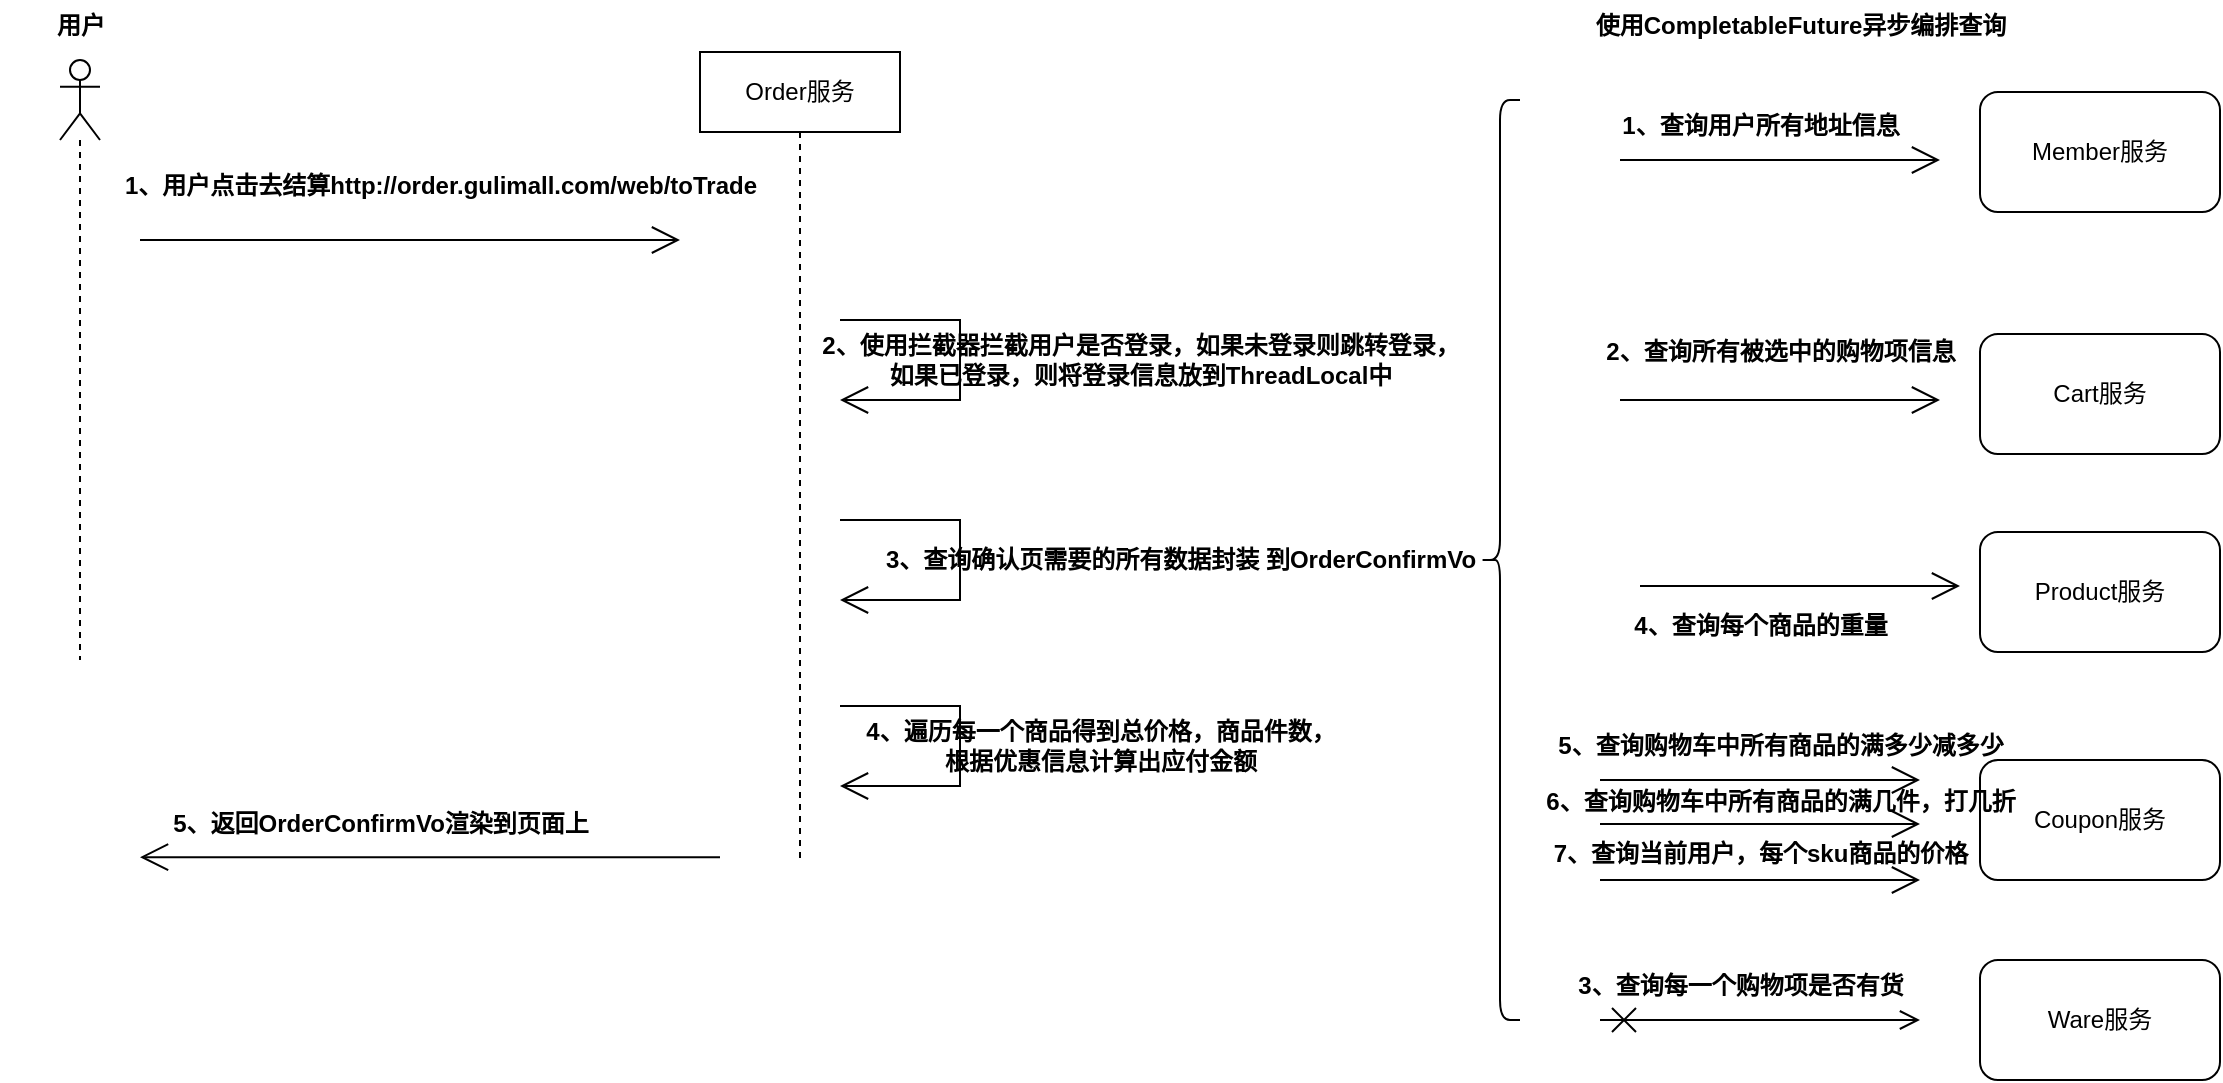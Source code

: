 <mxfile version="21.2.7" type="github">
  <diagram name="第 1 页" id="YLOmwFaMCDr4EGwbLzrM">
    <mxGraphModel dx="1338" dy="725" grid="1" gridSize="10" guides="1" tooltips="1" connect="1" arrows="1" fold="1" page="1" pageScale="1" pageWidth="827" pageHeight="1169" math="0" shadow="0">
      <root>
        <mxCell id="0" />
        <mxCell id="1" parent="0" />
        <mxCell id="1bGik7892AXWgwmreuPf-1" value="" style="shape=umlLifeline;perimeter=lifelinePerimeter;whiteSpace=wrap;html=1;container=1;dropTarget=0;collapsible=0;recursiveResize=0;outlineConnect=0;portConstraint=eastwest;newEdgeStyle={&quot;edgeStyle&quot;:&quot;elbowEdgeStyle&quot;,&quot;elbow&quot;:&quot;vertical&quot;,&quot;curved&quot;:0,&quot;rounded&quot;:0};participant=umlActor;" vertex="1" parent="1">
          <mxGeometry x="80" y="80" width="20" height="300" as="geometry" />
        </mxCell>
        <mxCell id="1bGik7892AXWgwmreuPf-3" value="用户" style="text;align=center;fontStyle=1;verticalAlign=middle;spacingLeft=3;spacingRight=3;strokeColor=none;rotatable=0;points=[[0,0.5],[1,0.5]];portConstraint=eastwest;html=1;" vertex="1" parent="1">
          <mxGeometry x="50" y="50" width="80" height="26" as="geometry" />
        </mxCell>
        <mxCell id="1bGik7892AXWgwmreuPf-4" value="Order服务" style="shape=umlLifeline;perimeter=lifelinePerimeter;whiteSpace=wrap;html=1;container=1;dropTarget=0;collapsible=0;recursiveResize=0;outlineConnect=0;portConstraint=eastwest;newEdgeStyle={&quot;edgeStyle&quot;:&quot;elbowEdgeStyle&quot;,&quot;elbow&quot;:&quot;vertical&quot;,&quot;curved&quot;:0,&quot;rounded&quot;:0};" vertex="1" parent="1">
          <mxGeometry x="400" y="76" width="100" height="404" as="geometry" />
        </mxCell>
        <mxCell id="1bGik7892AXWgwmreuPf-5" value="" style="endArrow=open;endFill=1;endSize=12;html=1;rounded=0;" edge="1" parent="1">
          <mxGeometry width="160" relative="1" as="geometry">
            <mxPoint x="120" y="170" as="sourcePoint" />
            <mxPoint x="390" y="170" as="targetPoint" />
          </mxGeometry>
        </mxCell>
        <mxCell id="1bGik7892AXWgwmreuPf-6" value="1、用户点击去结算http://order.gulimall.com/web/toTrade" style="text;align=center;fontStyle=1;verticalAlign=middle;spacingLeft=3;spacingRight=3;strokeColor=none;rotatable=0;points=[[0,0.5],[1,0.5]];portConstraint=eastwest;html=1;" vertex="1" parent="1">
          <mxGeometry x="230" y="130" width="80" height="26" as="geometry" />
        </mxCell>
        <mxCell id="1bGik7892AXWgwmreuPf-7" value="" style="endArrow=open;endFill=1;endSize=12;html=1;rounded=0;" edge="1" parent="1">
          <mxGeometry width="160" relative="1" as="geometry">
            <mxPoint x="470" y="210" as="sourcePoint" />
            <mxPoint x="470" y="250" as="targetPoint" />
            <Array as="points">
              <mxPoint x="530" y="210" />
              <mxPoint x="530" y="250" />
            </Array>
          </mxGeometry>
        </mxCell>
        <mxCell id="1bGik7892AXWgwmreuPf-11" value="" style="endArrow=open;endFill=1;endSize=12;html=1;rounded=0;" edge="1" parent="1">
          <mxGeometry width="160" relative="1" as="geometry">
            <mxPoint x="470" y="403" as="sourcePoint" />
            <mxPoint x="470" y="443" as="targetPoint" />
            <Array as="points">
              <mxPoint x="530" y="403" />
              <mxPoint x="530" y="443" />
            </Array>
          </mxGeometry>
        </mxCell>
        <mxCell id="1bGik7892AXWgwmreuPf-16" value="2、使用拦截器拦截用户是否登录，如果未登录则跳转登录，&lt;br&gt;如果已登录，则将登录信息放到ThreadLocal中" style="text;align=center;fontStyle=1;verticalAlign=middle;spacingLeft=3;spacingRight=3;strokeColor=none;rotatable=0;points=[[0,0.5],[1,0.5]];portConstraint=eastwest;html=1;" vertex="1" parent="1">
          <mxGeometry x="580" y="217" width="80" height="26" as="geometry" />
        </mxCell>
        <mxCell id="1bGik7892AXWgwmreuPf-20" value="3、查询确认页需要的所有数据封装 到OrderConfirmVo" style="text;align=center;fontStyle=1;verticalAlign=middle;spacingLeft=3;spacingRight=3;strokeColor=none;rotatable=0;points=[[0,0.5],[1,0.5]];portConstraint=eastwest;html=1;" vertex="1" parent="1">
          <mxGeometry x="600" y="317" width="80" height="26" as="geometry" />
        </mxCell>
        <mxCell id="1bGik7892AXWgwmreuPf-21" value="" style="endArrow=open;endFill=1;endSize=12;html=1;rounded=0;" edge="1" parent="1">
          <mxGeometry width="160" relative="1" as="geometry">
            <mxPoint x="410" y="478.57" as="sourcePoint" />
            <mxPoint x="120" y="478.57" as="targetPoint" />
          </mxGeometry>
        </mxCell>
        <mxCell id="1bGik7892AXWgwmreuPf-22" value="5、返回OrderConfirmVo渲染到页面上" style="text;align=center;fontStyle=1;verticalAlign=middle;spacingLeft=3;spacingRight=3;strokeColor=none;rotatable=0;points=[[0,0.5],[1,0.5]];portConstraint=eastwest;html=1;" vertex="1" parent="1">
          <mxGeometry x="200" y="448.57" width="80" height="26" as="geometry" />
        </mxCell>
        <mxCell id="1bGik7892AXWgwmreuPf-23" style="edgeStyle=orthogonalEdgeStyle;rounded=0;orthogonalLoop=1;jettySize=auto;html=1;exitX=1;exitY=0.5;exitDx=0;exitDy=0;" edge="1" parent="1" source="1bGik7892AXWgwmreuPf-22" target="1bGik7892AXWgwmreuPf-22">
          <mxGeometry relative="1" as="geometry" />
        </mxCell>
        <mxCell id="1bGik7892AXWgwmreuPf-24" value="" style="shape=curlyBracket;whiteSpace=wrap;html=1;rounded=1;labelPosition=left;verticalLabelPosition=middle;align=right;verticalAlign=middle;" vertex="1" parent="1">
          <mxGeometry x="790" y="100" width="20" height="460" as="geometry" />
        </mxCell>
        <mxCell id="1bGik7892AXWgwmreuPf-25" value="Member服务&lt;br&gt;" style="rounded=1;whiteSpace=wrap;html=1;" vertex="1" parent="1">
          <mxGeometry x="1040" y="96" width="120" height="60" as="geometry" />
        </mxCell>
        <mxCell id="1bGik7892AXWgwmreuPf-26" value="Cart服务" style="rounded=1;whiteSpace=wrap;html=1;" vertex="1" parent="1">
          <mxGeometry x="1040" y="217" width="120" height="60" as="geometry" />
        </mxCell>
        <mxCell id="1bGik7892AXWgwmreuPf-27" value="Product服务" style="rounded=1;whiteSpace=wrap;html=1;" vertex="1" parent="1">
          <mxGeometry x="1040" y="316" width="120" height="60" as="geometry" />
        </mxCell>
        <mxCell id="1bGik7892AXWgwmreuPf-28" value="Coupon服务" style="rounded=1;whiteSpace=wrap;html=1;" vertex="1" parent="1">
          <mxGeometry x="1040" y="430" width="120" height="60" as="geometry" />
        </mxCell>
        <mxCell id="1bGik7892AXWgwmreuPf-29" value="Ware服务" style="rounded=1;whiteSpace=wrap;html=1;" vertex="1" parent="1">
          <mxGeometry x="1040" y="530" width="120" height="60" as="geometry" />
        </mxCell>
        <mxCell id="1bGik7892AXWgwmreuPf-31" value="" style="endArrow=open;endFill=1;endSize=12;html=1;rounded=0;" edge="1" parent="1">
          <mxGeometry width="160" relative="1" as="geometry">
            <mxPoint x="860" y="130" as="sourcePoint" />
            <mxPoint x="1020" y="130" as="targetPoint" />
          </mxGeometry>
        </mxCell>
        <mxCell id="1bGik7892AXWgwmreuPf-33" value="1、查询用户所有地址信息" style="text;align=center;fontStyle=1;verticalAlign=middle;spacingLeft=3;spacingRight=3;strokeColor=none;rotatable=0;points=[[0,0.5],[1,0.5]];portConstraint=eastwest;html=1;" vertex="1" parent="1">
          <mxGeometry x="890" y="100" width="80" height="26" as="geometry" />
        </mxCell>
        <mxCell id="1bGik7892AXWgwmreuPf-34" value="使用CompletableFuture异步编排查询" style="text;align=center;fontStyle=1;verticalAlign=middle;spacingLeft=3;spacingRight=3;strokeColor=none;rotatable=0;points=[[0,0.5],[1,0.5]];portConstraint=eastwest;html=1;" vertex="1" parent="1">
          <mxGeometry x="910" y="50" width="80" height="26" as="geometry" />
        </mxCell>
        <mxCell id="1bGik7892AXWgwmreuPf-35" value="" style="endArrow=open;endFill=1;endSize=12;html=1;rounded=0;" edge="1" parent="1">
          <mxGeometry width="160" relative="1" as="geometry">
            <mxPoint x="860" y="250" as="sourcePoint" />
            <mxPoint x="1020" y="250" as="targetPoint" />
          </mxGeometry>
        </mxCell>
        <mxCell id="1bGik7892AXWgwmreuPf-36" value="2、查询所有被选中的购物项信息" style="text;align=center;fontStyle=1;verticalAlign=middle;spacingLeft=3;spacingRight=3;strokeColor=none;rotatable=0;points=[[0,0.5],[1,0.5]];portConstraint=eastwest;html=1;" vertex="1" parent="1">
          <mxGeometry x="900" y="213" width="80" height="26" as="geometry" />
        </mxCell>
        <mxCell id="1bGik7892AXWgwmreuPf-37" value="" style="endArrow=open;startArrow=cross;endFill=0;startFill=0;endSize=8;startSize=10;html=1;rounded=0;" edge="1" parent="1">
          <mxGeometry width="160" relative="1" as="geometry">
            <mxPoint x="850" y="560" as="sourcePoint" />
            <mxPoint x="1010" y="560" as="targetPoint" />
          </mxGeometry>
        </mxCell>
        <mxCell id="1bGik7892AXWgwmreuPf-38" value="3、查询每一个购物项是否有货" style="text;align=center;fontStyle=1;verticalAlign=middle;spacingLeft=3;spacingRight=3;strokeColor=none;rotatable=0;points=[[0,0.5],[1,0.5]];portConstraint=eastwest;html=1;" vertex="1" parent="1">
          <mxGeometry x="880" y="530" width="80" height="26" as="geometry" />
        </mxCell>
        <mxCell id="1bGik7892AXWgwmreuPf-39" value="4、查询每个商品的重量" style="text;align=center;fontStyle=1;verticalAlign=middle;spacingLeft=3;spacingRight=3;strokeColor=none;rotatable=0;points=[[0,0.5],[1,0.5]];portConstraint=eastwest;html=1;" vertex="1" parent="1">
          <mxGeometry x="890" y="350" width="80" height="26" as="geometry" />
        </mxCell>
        <mxCell id="1bGik7892AXWgwmreuPf-40" value="" style="endArrow=open;endFill=1;endSize=12;html=1;rounded=0;" edge="1" parent="1">
          <mxGeometry width="160" relative="1" as="geometry">
            <mxPoint x="870" y="343" as="sourcePoint" />
            <mxPoint x="1030" y="343" as="targetPoint" />
          </mxGeometry>
        </mxCell>
        <mxCell id="1bGik7892AXWgwmreuPf-41" value="" style="endArrow=open;endFill=1;endSize=12;html=1;rounded=0;" edge="1" parent="1">
          <mxGeometry width="160" relative="1" as="geometry">
            <mxPoint x="850" y="440" as="sourcePoint" />
            <mxPoint x="1010" y="440" as="targetPoint" />
          </mxGeometry>
        </mxCell>
        <mxCell id="1bGik7892AXWgwmreuPf-43" value="" style="endArrow=open;endFill=1;endSize=12;html=1;rounded=0;" edge="1" parent="1">
          <mxGeometry width="160" relative="1" as="geometry">
            <mxPoint x="850" y="462" as="sourcePoint" />
            <mxPoint x="1010" y="462" as="targetPoint" />
          </mxGeometry>
        </mxCell>
        <mxCell id="1bGik7892AXWgwmreuPf-44" value="5、查询购物车中所有商品的满多少减多少" style="text;align=center;fontStyle=1;verticalAlign=middle;spacingLeft=3;spacingRight=3;strokeColor=none;rotatable=0;points=[[0,0.5],[1,0.5]];portConstraint=eastwest;html=1;" vertex="1" parent="1">
          <mxGeometry x="900" y="410" width="80" height="26" as="geometry" />
        </mxCell>
        <mxCell id="1bGik7892AXWgwmreuPf-45" value="6、查询购物车中所有商品的满几件，打几折" style="text;align=center;fontStyle=1;verticalAlign=middle;spacingLeft=3;spacingRight=3;strokeColor=none;rotatable=0;points=[[0,0.5],[1,0.5]];portConstraint=eastwest;html=1;" vertex="1" parent="1">
          <mxGeometry x="900" y="438" width="80" height="26" as="geometry" />
        </mxCell>
        <mxCell id="1bGik7892AXWgwmreuPf-46" value="" style="endArrow=open;endFill=1;endSize=12;html=1;rounded=0;" edge="1" parent="1">
          <mxGeometry width="160" relative="1" as="geometry">
            <mxPoint x="850" y="490" as="sourcePoint" />
            <mxPoint x="1010" y="490" as="targetPoint" />
          </mxGeometry>
        </mxCell>
        <mxCell id="1bGik7892AXWgwmreuPf-47" value="7、查询当前用户，每个sku商品的价格" style="text;align=center;fontStyle=1;verticalAlign=middle;spacingLeft=3;spacingRight=3;strokeColor=none;rotatable=0;points=[[0,0.5],[1,0.5]];portConstraint=eastwest;html=1;" vertex="1" parent="1">
          <mxGeometry x="890" y="464" width="80" height="26" as="geometry" />
        </mxCell>
        <mxCell id="1bGik7892AXWgwmreuPf-52" value="" style="endArrow=open;endFill=1;endSize=12;html=1;rounded=0;" edge="1" parent="1">
          <mxGeometry width="160" relative="1" as="geometry">
            <mxPoint x="470" y="310" as="sourcePoint" />
            <mxPoint x="470" y="350" as="targetPoint" />
            <Array as="points">
              <mxPoint x="530" y="310" />
              <mxPoint x="530" y="350" />
            </Array>
          </mxGeometry>
        </mxCell>
        <mxCell id="1bGik7892AXWgwmreuPf-53" value="4、遍历每一个商品得到总价格，商品件数，&lt;br&gt;根据优惠信息计算出应付金额" style="text;align=center;fontStyle=1;verticalAlign=middle;spacingLeft=3;spacingRight=3;strokeColor=none;rotatable=0;points=[[0,0.5],[1,0.5]];portConstraint=eastwest;html=1;" vertex="1" parent="1">
          <mxGeometry x="560" y="410" width="80" height="26" as="geometry" />
        </mxCell>
      </root>
    </mxGraphModel>
  </diagram>
</mxfile>
